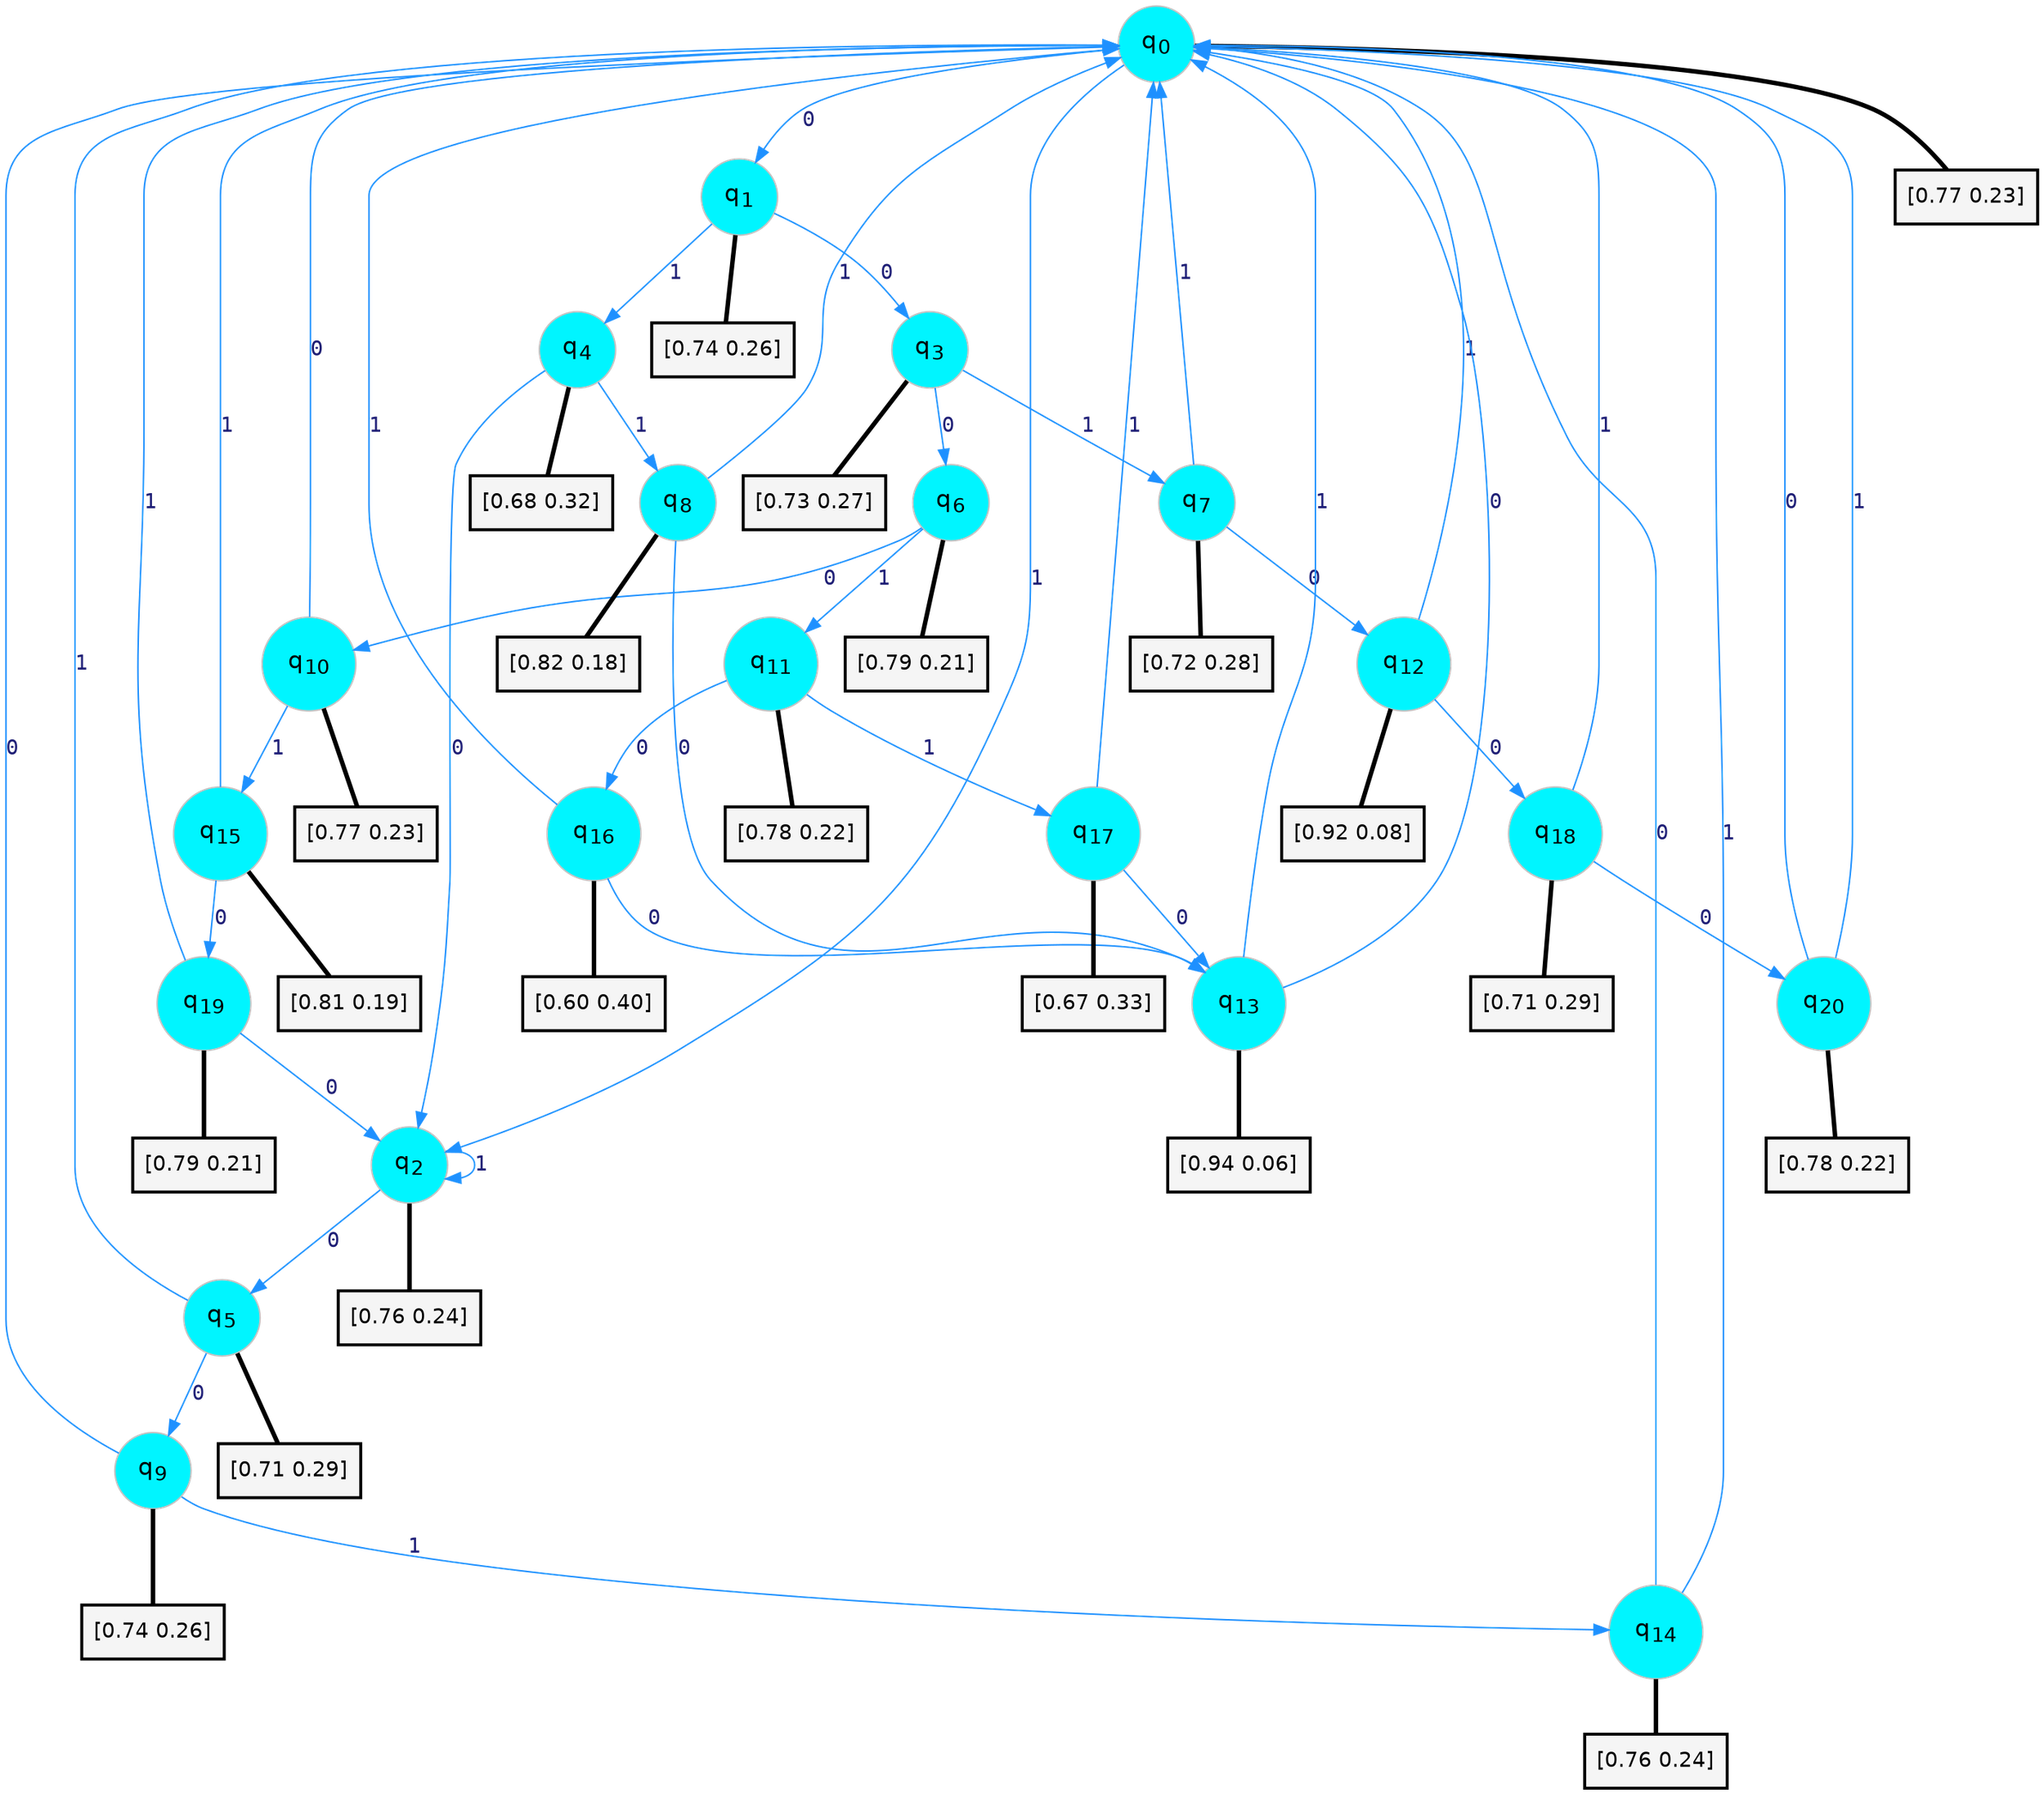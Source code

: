 digraph G {
graph [
bgcolor=transparent, dpi=300, rankdir=TD, size="40,25"];
node [
color=gray, fillcolor=turquoise1, fontcolor=black, fontname=Helvetica, fontsize=16, fontweight=bold, shape=circle, style=filled];
edge [
arrowsize=1, color=dodgerblue1, fontcolor=midnightblue, fontname=courier, fontweight=bold, penwidth=1, style=solid, weight=20];
0[label=<q<SUB>0</SUB>>];
1[label=<q<SUB>1</SUB>>];
2[label=<q<SUB>2</SUB>>];
3[label=<q<SUB>3</SUB>>];
4[label=<q<SUB>4</SUB>>];
5[label=<q<SUB>5</SUB>>];
6[label=<q<SUB>6</SUB>>];
7[label=<q<SUB>7</SUB>>];
8[label=<q<SUB>8</SUB>>];
9[label=<q<SUB>9</SUB>>];
10[label=<q<SUB>10</SUB>>];
11[label=<q<SUB>11</SUB>>];
12[label=<q<SUB>12</SUB>>];
13[label=<q<SUB>13</SUB>>];
14[label=<q<SUB>14</SUB>>];
15[label=<q<SUB>15</SUB>>];
16[label=<q<SUB>16</SUB>>];
17[label=<q<SUB>17</SUB>>];
18[label=<q<SUB>18</SUB>>];
19[label=<q<SUB>19</SUB>>];
20[label=<q<SUB>20</SUB>>];
21[label="[0.77 0.23]", shape=box,fontcolor=black, fontname=Helvetica, fontsize=14, penwidth=2, fillcolor=whitesmoke,color=black];
22[label="[0.74 0.26]", shape=box,fontcolor=black, fontname=Helvetica, fontsize=14, penwidth=2, fillcolor=whitesmoke,color=black];
23[label="[0.76 0.24]", shape=box,fontcolor=black, fontname=Helvetica, fontsize=14, penwidth=2, fillcolor=whitesmoke,color=black];
24[label="[0.73 0.27]", shape=box,fontcolor=black, fontname=Helvetica, fontsize=14, penwidth=2, fillcolor=whitesmoke,color=black];
25[label="[0.68 0.32]", shape=box,fontcolor=black, fontname=Helvetica, fontsize=14, penwidth=2, fillcolor=whitesmoke,color=black];
26[label="[0.71 0.29]", shape=box,fontcolor=black, fontname=Helvetica, fontsize=14, penwidth=2, fillcolor=whitesmoke,color=black];
27[label="[0.79 0.21]", shape=box,fontcolor=black, fontname=Helvetica, fontsize=14, penwidth=2, fillcolor=whitesmoke,color=black];
28[label="[0.72 0.28]", shape=box,fontcolor=black, fontname=Helvetica, fontsize=14, penwidth=2, fillcolor=whitesmoke,color=black];
29[label="[0.82 0.18]", shape=box,fontcolor=black, fontname=Helvetica, fontsize=14, penwidth=2, fillcolor=whitesmoke,color=black];
30[label="[0.74 0.26]", shape=box,fontcolor=black, fontname=Helvetica, fontsize=14, penwidth=2, fillcolor=whitesmoke,color=black];
31[label="[0.77 0.23]", shape=box,fontcolor=black, fontname=Helvetica, fontsize=14, penwidth=2, fillcolor=whitesmoke,color=black];
32[label="[0.78 0.22]", shape=box,fontcolor=black, fontname=Helvetica, fontsize=14, penwidth=2, fillcolor=whitesmoke,color=black];
33[label="[0.92 0.08]", shape=box,fontcolor=black, fontname=Helvetica, fontsize=14, penwidth=2, fillcolor=whitesmoke,color=black];
34[label="[0.94 0.06]", shape=box,fontcolor=black, fontname=Helvetica, fontsize=14, penwidth=2, fillcolor=whitesmoke,color=black];
35[label="[0.76 0.24]", shape=box,fontcolor=black, fontname=Helvetica, fontsize=14, penwidth=2, fillcolor=whitesmoke,color=black];
36[label="[0.81 0.19]", shape=box,fontcolor=black, fontname=Helvetica, fontsize=14, penwidth=2, fillcolor=whitesmoke,color=black];
37[label="[0.60 0.40]", shape=box,fontcolor=black, fontname=Helvetica, fontsize=14, penwidth=2, fillcolor=whitesmoke,color=black];
38[label="[0.67 0.33]", shape=box,fontcolor=black, fontname=Helvetica, fontsize=14, penwidth=2, fillcolor=whitesmoke,color=black];
39[label="[0.71 0.29]", shape=box,fontcolor=black, fontname=Helvetica, fontsize=14, penwidth=2, fillcolor=whitesmoke,color=black];
40[label="[0.79 0.21]", shape=box,fontcolor=black, fontname=Helvetica, fontsize=14, penwidth=2, fillcolor=whitesmoke,color=black];
41[label="[0.78 0.22]", shape=box,fontcolor=black, fontname=Helvetica, fontsize=14, penwidth=2, fillcolor=whitesmoke,color=black];
0->1 [label=0];
0->2 [label=1];
0->21 [arrowhead=none, penwidth=3,color=black];
1->3 [label=0];
1->4 [label=1];
1->22 [arrowhead=none, penwidth=3,color=black];
2->5 [label=0];
2->2 [label=1];
2->23 [arrowhead=none, penwidth=3,color=black];
3->6 [label=0];
3->7 [label=1];
3->24 [arrowhead=none, penwidth=3,color=black];
4->2 [label=0];
4->8 [label=1];
4->25 [arrowhead=none, penwidth=3,color=black];
5->9 [label=0];
5->0 [label=1];
5->26 [arrowhead=none, penwidth=3,color=black];
6->10 [label=0];
6->11 [label=1];
6->27 [arrowhead=none, penwidth=3,color=black];
7->12 [label=0];
7->0 [label=1];
7->28 [arrowhead=none, penwidth=3,color=black];
8->13 [label=0];
8->0 [label=1];
8->29 [arrowhead=none, penwidth=3,color=black];
9->0 [label=0];
9->14 [label=1];
9->30 [arrowhead=none, penwidth=3,color=black];
10->0 [label=0];
10->15 [label=1];
10->31 [arrowhead=none, penwidth=3,color=black];
11->16 [label=0];
11->17 [label=1];
11->32 [arrowhead=none, penwidth=3,color=black];
12->18 [label=0];
12->0 [label=1];
12->33 [arrowhead=none, penwidth=3,color=black];
13->0 [label=0];
13->0 [label=1];
13->34 [arrowhead=none, penwidth=3,color=black];
14->0 [label=0];
14->0 [label=1];
14->35 [arrowhead=none, penwidth=3,color=black];
15->19 [label=0];
15->0 [label=1];
15->36 [arrowhead=none, penwidth=3,color=black];
16->13 [label=0];
16->0 [label=1];
16->37 [arrowhead=none, penwidth=3,color=black];
17->13 [label=0];
17->0 [label=1];
17->38 [arrowhead=none, penwidth=3,color=black];
18->20 [label=0];
18->0 [label=1];
18->39 [arrowhead=none, penwidth=3,color=black];
19->2 [label=0];
19->0 [label=1];
19->40 [arrowhead=none, penwidth=3,color=black];
20->0 [label=0];
20->0 [label=1];
20->41 [arrowhead=none, penwidth=3,color=black];
}
